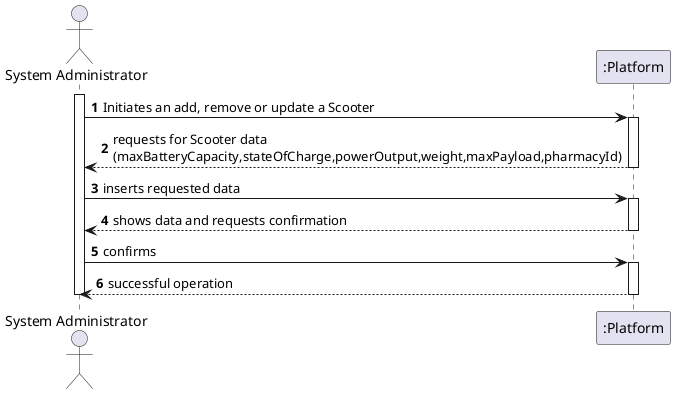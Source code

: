 @startuml
autonumber
actor "System Administrator" as SADM

activate SADM
SADM -> ":Platform" : Initiates an add, remove or update a Scooter
activate ":Platform"
":Platform" --> SADM : requests for Scooter data \n(maxBatteryCapacity,stateOfCharge,powerOutput,weight,maxPayload,pharmacyId)
deactivate ":Platform"

SADM -> ":Platform" : inserts requested data
activate ":Platform"
":Platform" --> SADM : shows data and requests confirmation
deactivate ":Platform"

SADM -> ":Platform" : confirms
activate ":Platform"
":Platform" --> SADM : successful operation
deactivate ":Platform"

deactivate SADM
@enduml
